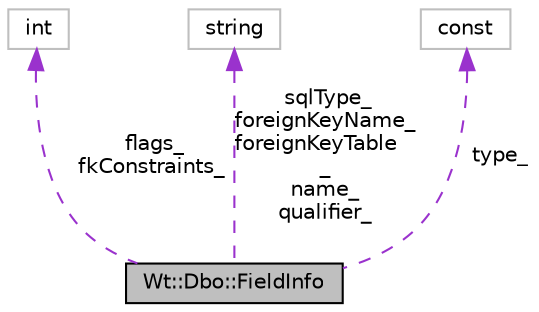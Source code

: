 digraph "Wt::Dbo::FieldInfo"
{
 // LATEX_PDF_SIZE
  edge [fontname="Helvetica",fontsize="10",labelfontname="Helvetica",labelfontsize="10"];
  node [fontname="Helvetica",fontsize="10",shape=record];
  Node1 [label="Wt::Dbo::FieldInfo",height=0.2,width=0.4,color="black", fillcolor="grey75", style="filled", fontcolor="black",tooltip="Description of a field."];
  Node2 -> Node1 [dir="back",color="darkorchid3",fontsize="10",style="dashed",label=" flags_\nfkConstraints_" ,fontname="Helvetica"];
  Node2 [label="int",height=0.2,width=0.4,color="grey75", fillcolor="white", style="filled",tooltip=" "];
  Node3 -> Node1 [dir="back",color="darkorchid3",fontsize="10",style="dashed",label=" sqlType_\nforeignKeyName_\nforeignKeyTable\l_\nname_\nqualifier_" ,fontname="Helvetica"];
  Node3 [label="string",height=0.2,width=0.4,color="grey75", fillcolor="white", style="filled",tooltip=" "];
  Node4 -> Node1 [dir="back",color="darkorchid3",fontsize="10",style="dashed",label=" type_" ,fontname="Helvetica"];
  Node4 [label="const",height=0.2,width=0.4,color="grey75", fillcolor="white", style="filled",tooltip=" "];
}
